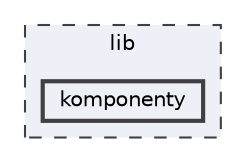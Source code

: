 digraph "lib/komponenty"
{
 // LATEX_PDF_SIZE
  bgcolor="transparent";
  edge [fontname=Helvetica,fontsize=10,labelfontname=Helvetica,labelfontsize=10];
  node [fontname=Helvetica,fontsize=10,shape=box,height=0.2,width=0.4];
  compound=true
  subgraph clusterdir_97aefd0d527b934f1d99a682da8fe6a9 {
    graph [ bgcolor="#edf0f7", pencolor="grey25", label="lib", fontname=Helvetica,fontsize=10 style="filled,dashed", URL="dir_97aefd0d527b934f1d99a682da8fe6a9.html",tooltip=""]
  dir_5ee75f9e3f55b7e592281dfd830a5355 [label="komponenty", fillcolor="#edf0f7", color="grey25", style="filled,bold", URL="dir_5ee75f9e3f55b7e592281dfd830a5355.html",tooltip=""];
  }
}
